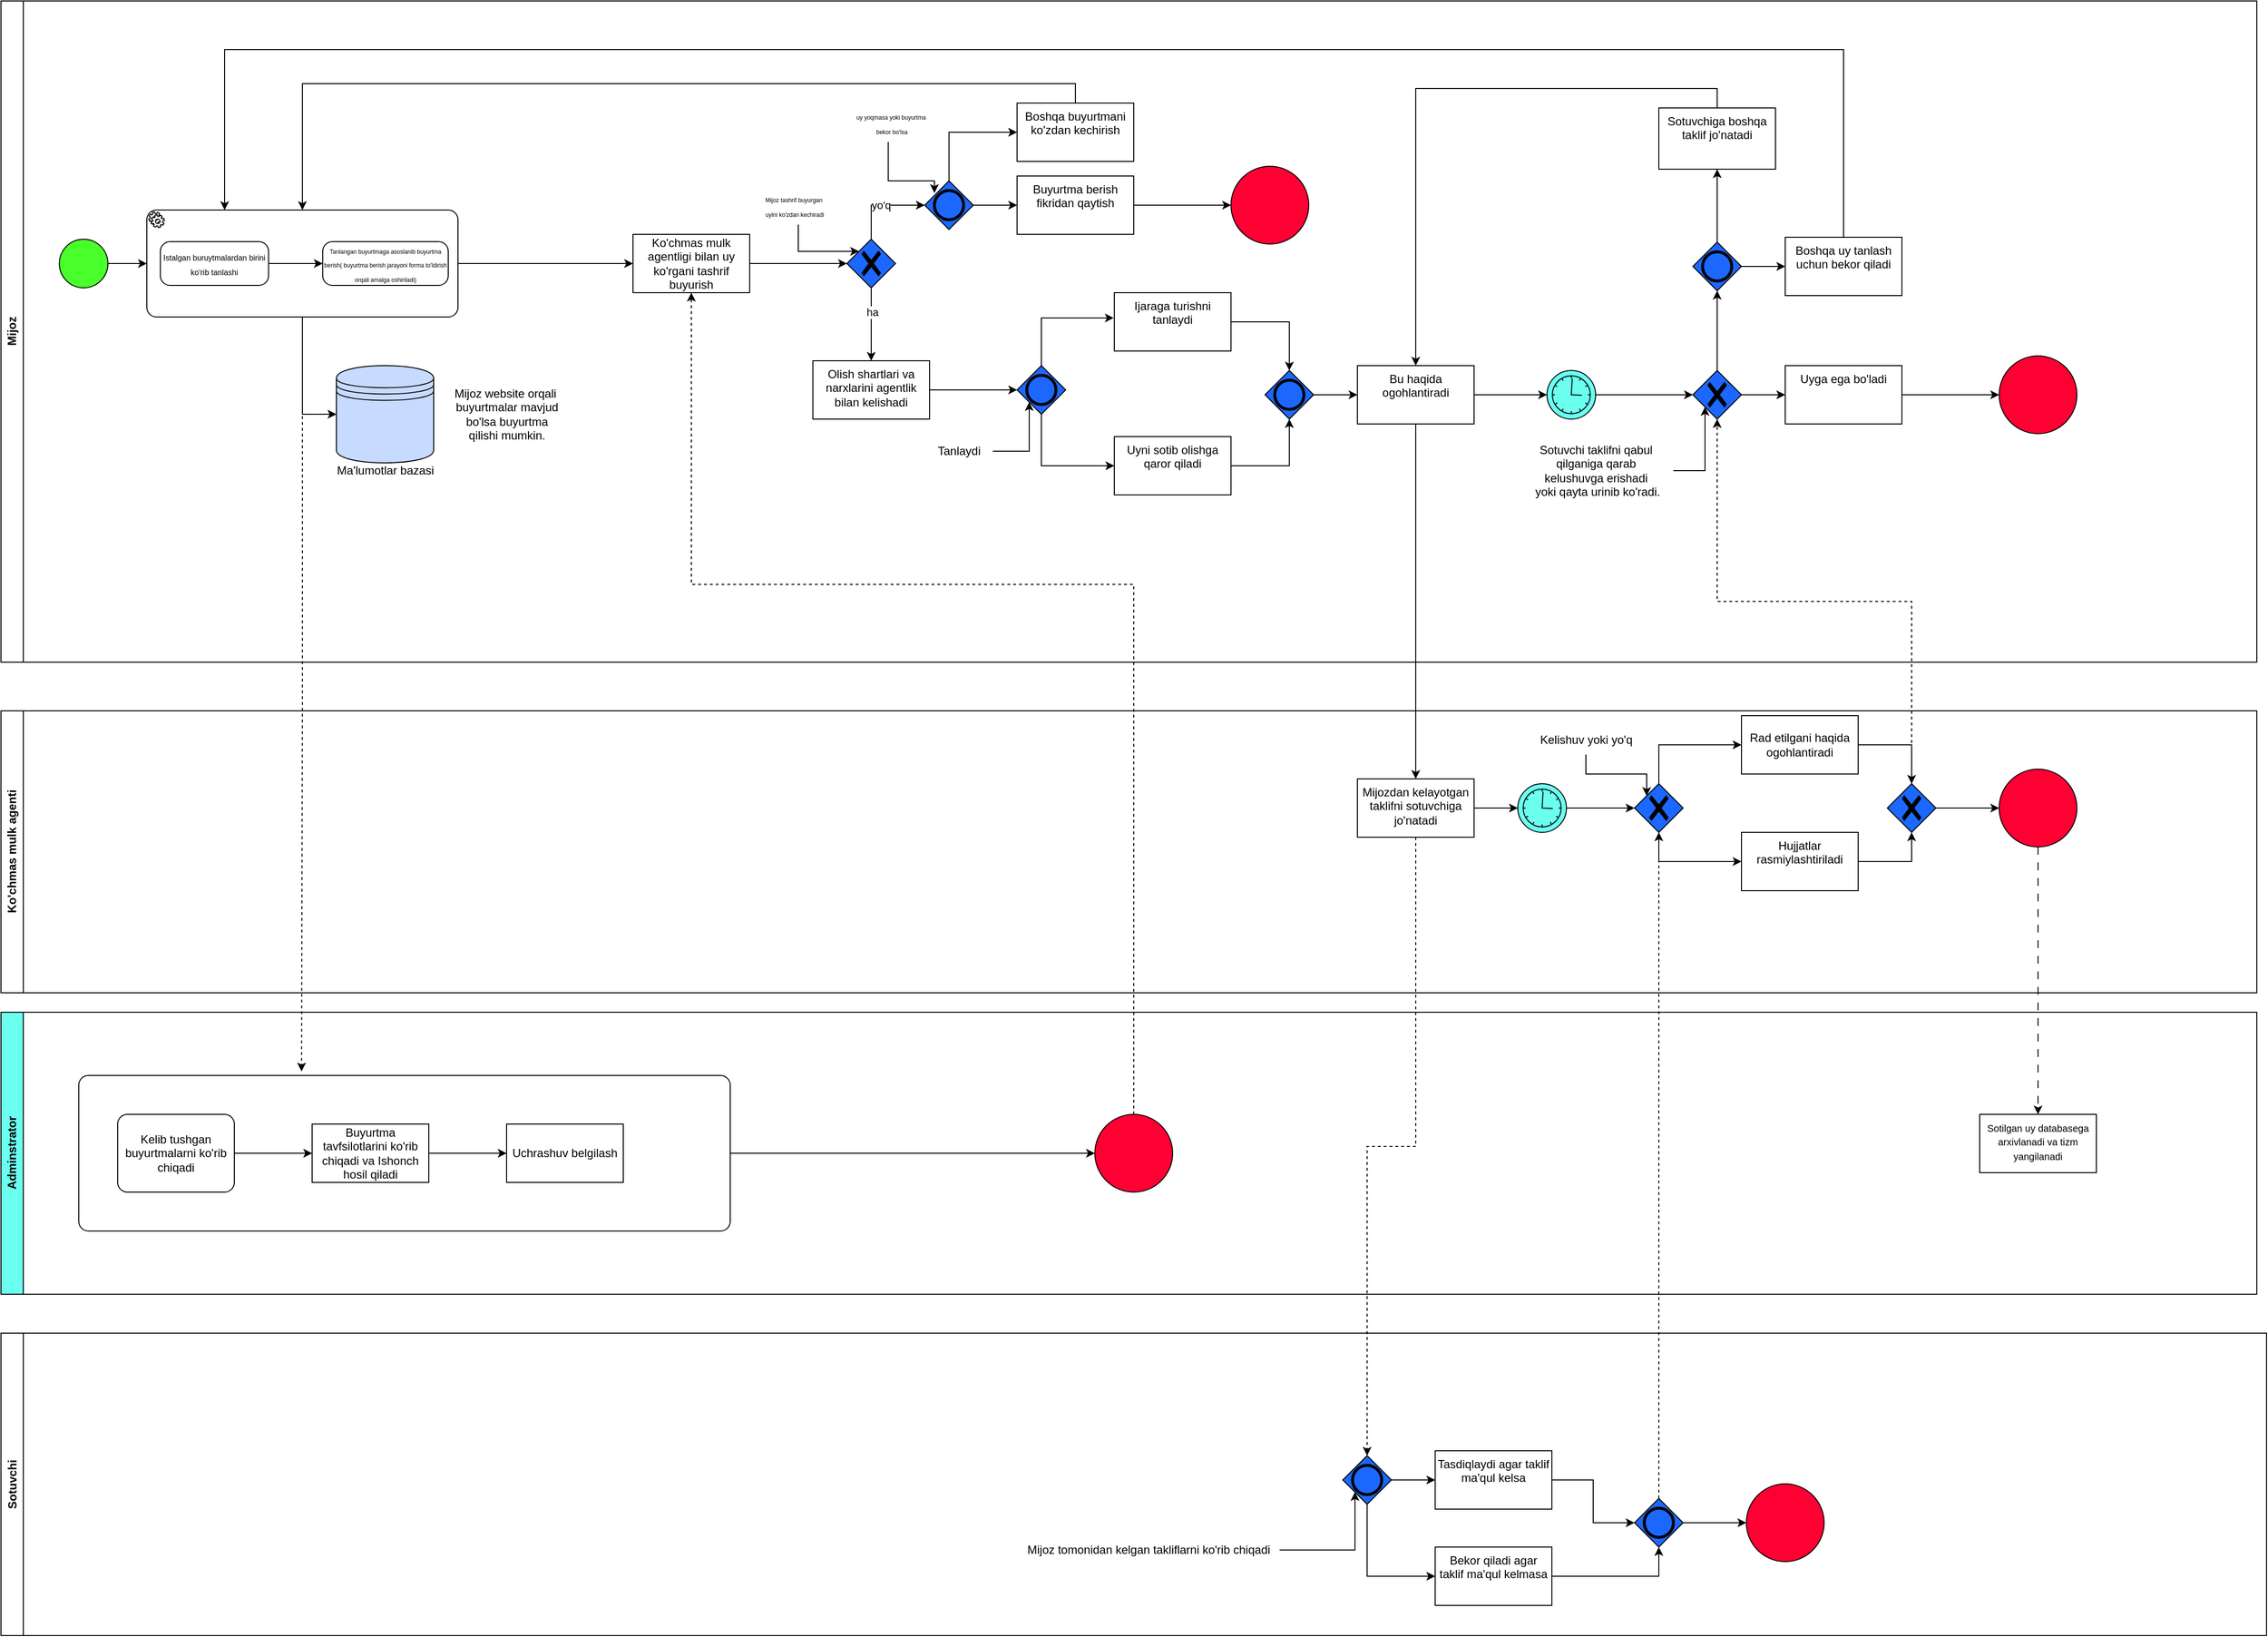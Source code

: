 <mxfile version="24.4.13" type="device">
  <diagram name="Page-1" id="PtKsn3W7OkKH__KReBWf">
    <mxGraphModel dx="3215" dy="4835" grid="1" gridSize="10" guides="1" tooltips="1" connect="1" arrows="1" fold="1" page="1" pageScale="1" pageWidth="850" pageHeight="1100" math="0" shadow="0">
      <root>
        <mxCell id="0" />
        <mxCell id="1" parent="0" />
        <mxCell id="mlXeBp1NBXv9usfLEWlM-1" value="Mijoz" style="swimlane;horizontal=0;whiteSpace=wrap;html=1;" vertex="1" parent="1">
          <mxGeometry y="-210" width="2320" height="680" as="geometry" />
        </mxCell>
        <mxCell id="mlXeBp1NBXv9usfLEWlM-9" value="" style="points=[[0.145,0.145,0],[0.5,0,0],[0.855,0.145,0],[1,0.5,0],[0.855,0.855,0],[0.5,1,0],[0.145,0.855,0],[0,0.5,0]];shape=mxgraph.bpmn.event;html=1;verticalLabelPosition=bottom;labelBackgroundColor=#ffffff;verticalAlign=top;align=center;perimeter=ellipsePerimeter;outlineConnect=0;aspect=fixed;outline=standard;symbol=general;fillColor=#48FF2B;" vertex="1" parent="mlXeBp1NBXv9usfLEWlM-1">
          <mxGeometry x="60" y="245" width="50" height="50" as="geometry" />
        </mxCell>
        <mxCell id="mlXeBp1NBXv9usfLEWlM-16" value="" style="edgeStyle=orthogonalEdgeStyle;rounded=0;orthogonalLoop=1;jettySize=auto;html=1;" edge="1" parent="mlXeBp1NBXv9usfLEWlM-1" source="mlXeBp1NBXv9usfLEWlM-8" target="mlXeBp1NBXv9usfLEWlM-15">
          <mxGeometry relative="1" as="geometry" />
        </mxCell>
        <mxCell id="mlXeBp1NBXv9usfLEWlM-75" style="edgeStyle=orthogonalEdgeStyle;rounded=0;orthogonalLoop=1;jettySize=auto;html=1;exitX=0.5;exitY=1;exitDx=0;exitDy=0;exitPerimeter=0;entryX=0;entryY=0.5;entryDx=0;entryDy=0;" edge="1" parent="mlXeBp1NBXv9usfLEWlM-1" source="mlXeBp1NBXv9usfLEWlM-8" target="mlXeBp1NBXv9usfLEWlM-74">
          <mxGeometry relative="1" as="geometry" />
        </mxCell>
        <mxCell id="mlXeBp1NBXv9usfLEWlM-8" value="" style="points=[[0.25,0,0],[0.5,0,0],[0.75,0,0],[1,0.25,0],[1,0.5,0],[1,0.75,0],[0.75,1,0],[0.5,1,0],[0.25,1,0],[0,0.75,0],[0,0.5,0],[0,0.25,0]];shape=mxgraph.bpmn.task;whiteSpace=wrap;rectStyle=rounded;size=10;html=1;container=1;expand=0;collapsible=0;taskMarker=service;" vertex="1" parent="mlXeBp1NBXv9usfLEWlM-1">
          <mxGeometry x="150" y="215" width="320" height="110" as="geometry" />
        </mxCell>
        <mxCell id="mlXeBp1NBXv9usfLEWlM-11" value="&lt;font style=&quot;font-size: 8px;&quot;&gt;Istalgan buruytmalardan birini ko&#39;rib tanlashi&lt;/font&gt;" style="points=[[0.25,0,0],[0.5,0,0],[0.75,0,0],[1,0.25,0],[1,0.5,0],[1,0.75,0],[0.75,1,0],[0.5,1,0],[0.25,1,0],[0,0.75,0],[0,0.5,0],[0,0.25,0]];shape=mxgraph.bpmn.task;whiteSpace=wrap;rectStyle=rounded;size=10;html=1;container=1;expand=0;collapsible=0;taskMarker=abstract;" vertex="1" parent="mlXeBp1NBXv9usfLEWlM-8">
          <mxGeometry x="13.913" y="32.5" width="111.304" height="45" as="geometry" />
        </mxCell>
        <mxCell id="mlXeBp1NBXv9usfLEWlM-12" value="&lt;font style=&quot;font-size: 6px;&quot;&gt;Tanlangan buyurtmaga asoslanib buyurtma berish( buyurtma berish jarayoni forma to&#39;ldirish orqali amalga oshiriladi)&lt;/font&gt;" style="points=[[0.25,0,0],[0.5,0,0],[0.75,0,0],[1,0.25,0],[1,0.5,0],[1,0.75,0],[0.75,1,0],[0.5,1,0],[0.25,1,0],[0,0.75,0],[0,0.5,0],[0,0.25,0]];shape=mxgraph.bpmn.task;whiteSpace=wrap;rectStyle=rounded;size=10;html=1;container=1;expand=0;collapsible=0;taskMarker=abstract;" vertex="1" parent="mlXeBp1NBXv9usfLEWlM-8">
          <mxGeometry x="180.87" y="32.5" width="129.13" height="45" as="geometry" />
        </mxCell>
        <mxCell id="mlXeBp1NBXv9usfLEWlM-13" style="edgeStyle=orthogonalEdgeStyle;rounded=0;orthogonalLoop=1;jettySize=auto;html=1;exitX=1;exitY=0.5;exitDx=0;exitDy=0;exitPerimeter=0;entryX=0;entryY=0.5;entryDx=0;entryDy=0;entryPerimeter=0;" edge="1" parent="mlXeBp1NBXv9usfLEWlM-8" source="mlXeBp1NBXv9usfLEWlM-11" target="mlXeBp1NBXv9usfLEWlM-12">
          <mxGeometry relative="1" as="geometry" />
        </mxCell>
        <mxCell id="mlXeBp1NBXv9usfLEWlM-10" style="edgeStyle=orthogonalEdgeStyle;rounded=0;orthogonalLoop=1;jettySize=auto;html=1;exitX=1;exitY=0.5;exitDx=0;exitDy=0;exitPerimeter=0;entryX=0;entryY=0.5;entryDx=0;entryDy=0;entryPerimeter=0;" edge="1" parent="mlXeBp1NBXv9usfLEWlM-1" source="mlXeBp1NBXv9usfLEWlM-9" target="mlXeBp1NBXv9usfLEWlM-8">
          <mxGeometry relative="1" as="geometry" />
        </mxCell>
        <mxCell id="mlXeBp1NBXv9usfLEWlM-18" value="" style="edgeStyle=orthogonalEdgeStyle;rounded=0;orthogonalLoop=1;jettySize=auto;html=1;entryX=0;entryY=0.5;entryDx=0;entryDy=0;entryPerimeter=0;" edge="1" parent="mlXeBp1NBXv9usfLEWlM-1" source="mlXeBp1NBXv9usfLEWlM-15" target="mlXeBp1NBXv9usfLEWlM-19">
          <mxGeometry relative="1" as="geometry">
            <mxPoint x="870" y="270" as="targetPoint" />
          </mxGeometry>
        </mxCell>
        <mxCell id="mlXeBp1NBXv9usfLEWlM-15" value="Ko&#39;chmas mulk agentligi bilan uy ko&#39;rgani tashrif buyurish" style="whiteSpace=wrap;html=1;" vertex="1" parent="mlXeBp1NBXv9usfLEWlM-1">
          <mxGeometry x="650" y="240" width="120" height="60" as="geometry" />
        </mxCell>
        <mxCell id="mlXeBp1NBXv9usfLEWlM-39" value="" style="edgeStyle=orthogonalEdgeStyle;rounded=0;orthogonalLoop=1;jettySize=auto;html=1;" edge="1" parent="mlXeBp1NBXv9usfLEWlM-1" source="mlXeBp1NBXv9usfLEWlM-19" target="mlXeBp1NBXv9usfLEWlM-38">
          <mxGeometry relative="1" as="geometry" />
        </mxCell>
        <mxCell id="mlXeBp1NBXv9usfLEWlM-40" value="ha" style="edgeLabel;html=1;align=center;verticalAlign=middle;resizable=0;points=[];" vertex="1" connectable="0" parent="mlXeBp1NBXv9usfLEWlM-39">
          <mxGeometry x="-0.336" y="1" relative="1" as="geometry">
            <mxPoint as="offset" />
          </mxGeometry>
        </mxCell>
        <mxCell id="mlXeBp1NBXv9usfLEWlM-19" value="" style="points=[[0.25,0.25,0],[0.5,0,0],[0.75,0.25,0],[1,0.5,0],[0.75,0.75,0],[0.5,1,0],[0.25,0.75,0],[0,0.5,0]];shape=mxgraph.bpmn.gateway2;html=1;verticalLabelPosition=bottom;labelBackgroundColor=#ffffff;verticalAlign=top;align=center;perimeter=rhombusPerimeter;outlineConnect=0;outline=none;symbol=none;gwType=exclusive;fillColor=#1C68FF;" vertex="1" parent="mlXeBp1NBXv9usfLEWlM-1">
          <mxGeometry x="870" y="245" width="50" height="50" as="geometry" />
        </mxCell>
        <mxCell id="mlXeBp1NBXv9usfLEWlM-21" style="edgeStyle=orthogonalEdgeStyle;rounded=0;orthogonalLoop=1;jettySize=auto;html=1;entryX=0.25;entryY=0.25;entryDx=0;entryDy=0;entryPerimeter=0;" edge="1" parent="mlXeBp1NBXv9usfLEWlM-1" source="mlXeBp1NBXv9usfLEWlM-20" target="mlXeBp1NBXv9usfLEWlM-19">
          <mxGeometry relative="1" as="geometry">
            <mxPoint x="890" y="250" as="targetPoint" />
            <Array as="points">
              <mxPoint x="820" y="258" />
            </Array>
          </mxGeometry>
        </mxCell>
        <mxCell id="mlXeBp1NBXv9usfLEWlM-20" value="&lt;font style=&quot;font-size: 6px;&quot;&gt;Mijoz tashrif buyurgan&lt;/font&gt;&lt;div&gt;&lt;font style=&quot;font-size: 6px;&quot;&gt;&amp;nbsp;uyini ko&#39;zdan kechiradi&lt;/font&gt;&lt;/div&gt;" style="text;html=1;align=center;verticalAlign=middle;resizable=0;points=[];autosize=1;strokeColor=none;fillColor=none;" vertex="1" parent="mlXeBp1NBXv9usfLEWlM-1">
          <mxGeometry x="770" y="190" width="90" height="40" as="geometry" />
        </mxCell>
        <mxCell id="mlXeBp1NBXv9usfLEWlM-31" value="" style="edgeStyle=orthogonalEdgeStyle;rounded=0;orthogonalLoop=1;jettySize=auto;html=1;" edge="1" parent="mlXeBp1NBXv9usfLEWlM-1" source="mlXeBp1NBXv9usfLEWlM-23" target="mlXeBp1NBXv9usfLEWlM-30">
          <mxGeometry relative="1" as="geometry" />
        </mxCell>
        <mxCell id="mlXeBp1NBXv9usfLEWlM-34" value="" style="edgeStyle=orthogonalEdgeStyle;rounded=0;orthogonalLoop=1;jettySize=auto;html=1;entryX=0;entryY=0.5;entryDx=0;entryDy=0;" edge="1" parent="mlXeBp1NBXv9usfLEWlM-1" source="mlXeBp1NBXv9usfLEWlM-23" target="mlXeBp1NBXv9usfLEWlM-36">
          <mxGeometry relative="1" as="geometry">
            <mxPoint x="1010" y="125" as="targetPoint" />
            <Array as="points">
              <mxPoint x="975" y="135" />
            </Array>
          </mxGeometry>
        </mxCell>
        <mxCell id="mlXeBp1NBXv9usfLEWlM-23" value="" style="points=[[0.25,0.25,0],[0.5,0,0],[0.75,0.25,0],[1,0.5,0],[0.75,0.75,0],[0.5,1,0],[0.25,0.75,0],[0,0.5,0]];shape=mxgraph.bpmn.gateway2;html=1;verticalLabelPosition=bottom;labelBackgroundColor=#ffffff;verticalAlign=top;align=center;perimeter=rhombusPerimeter;outlineConnect=0;outline=end;symbol=general;fillColor=#1C68FF;" vertex="1" parent="mlXeBp1NBXv9usfLEWlM-1">
          <mxGeometry x="950" y="185" width="50" height="50" as="geometry" />
        </mxCell>
        <mxCell id="mlXeBp1NBXv9usfLEWlM-24" value="yo&#39;q" style="edgeStyle=orthogonalEdgeStyle;rounded=0;orthogonalLoop=1;jettySize=auto;html=1;exitX=0.5;exitY=0;exitDx=0;exitDy=0;exitPerimeter=0;entryX=0;entryY=0.5;entryDx=0;entryDy=0;entryPerimeter=0;" edge="1" parent="mlXeBp1NBXv9usfLEWlM-1" source="mlXeBp1NBXv9usfLEWlM-19" target="mlXeBp1NBXv9usfLEWlM-23">
          <mxGeometry relative="1" as="geometry" />
        </mxCell>
        <mxCell id="mlXeBp1NBXv9usfLEWlM-25" value="&lt;font style=&quot;font-size: 6px;&quot;&gt;uy yoqmasa yoki buyurtma&lt;/font&gt;&lt;div&gt;&lt;font style=&quot;font-size: 6px;&quot;&gt;&amp;nbsp;bekor bo&#39;lsa&lt;/font&gt;&lt;/div&gt;" style="text;html=1;align=center;verticalAlign=middle;resizable=0;points=[];autosize=1;strokeColor=none;fillColor=none;" vertex="1" parent="mlXeBp1NBXv9usfLEWlM-1">
          <mxGeometry x="870" y="105" width="90" height="40" as="geometry" />
        </mxCell>
        <mxCell id="mlXeBp1NBXv9usfLEWlM-26" style="edgeStyle=orthogonalEdgeStyle;rounded=0;orthogonalLoop=1;jettySize=auto;html=1;entryX=0.25;entryY=0.25;entryDx=0;entryDy=0;entryPerimeter=0;" edge="1" parent="mlXeBp1NBXv9usfLEWlM-1">
          <mxGeometry relative="1" as="geometry">
            <mxPoint x="912.48" y="145" as="sourcePoint" />
            <mxPoint x="959.98" y="197.5" as="targetPoint" />
            <Array as="points">
              <mxPoint x="913" y="185" />
              <mxPoint x="960" y="185" />
            </Array>
          </mxGeometry>
        </mxCell>
        <mxCell id="mlXeBp1NBXv9usfLEWlM-33" value="" style="edgeStyle=orthogonalEdgeStyle;rounded=0;orthogonalLoop=1;jettySize=auto;html=1;entryX=0;entryY=0.5;entryDx=0;entryDy=0;" edge="1" parent="mlXeBp1NBXv9usfLEWlM-1" source="mlXeBp1NBXv9usfLEWlM-30" target="mlXeBp1NBXv9usfLEWlM-32">
          <mxGeometry relative="1" as="geometry">
            <mxPoint x="1265" y="210" as="targetPoint" />
          </mxGeometry>
        </mxCell>
        <mxCell id="mlXeBp1NBXv9usfLEWlM-30" value="Buyurtma berish fikridan qaytish" style="whiteSpace=wrap;html=1;verticalAlign=top;labelBackgroundColor=#ffffff;" vertex="1" parent="mlXeBp1NBXv9usfLEWlM-1">
          <mxGeometry x="1045" y="180" width="120" height="60" as="geometry" />
        </mxCell>
        <mxCell id="mlXeBp1NBXv9usfLEWlM-32" value="" style="ellipse;whiteSpace=wrap;html=1;verticalAlign=top;labelBackgroundColor=#ffffff;fillColor=#FF0033;" vertex="1" parent="mlXeBp1NBXv9usfLEWlM-1">
          <mxGeometry x="1265" y="170" width="80" height="80" as="geometry" />
        </mxCell>
        <mxCell id="mlXeBp1NBXv9usfLEWlM-36" value="Boshqa buyurtmani ko&#39;zdan kechirish" style="whiteSpace=wrap;html=1;verticalAlign=top;labelBackgroundColor=#ffffff;" vertex="1" parent="mlXeBp1NBXv9usfLEWlM-1">
          <mxGeometry x="1045" y="105" width="120" height="60" as="geometry" />
        </mxCell>
        <mxCell id="mlXeBp1NBXv9usfLEWlM-37" style="edgeStyle=orthogonalEdgeStyle;rounded=0;orthogonalLoop=1;jettySize=auto;html=1;exitX=0.5;exitY=0;exitDx=0;exitDy=0;entryX=0.5;entryY=0;entryDx=0;entryDy=0;entryPerimeter=0;" edge="1" parent="mlXeBp1NBXv9usfLEWlM-1" source="mlXeBp1NBXv9usfLEWlM-36" target="mlXeBp1NBXv9usfLEWlM-8">
          <mxGeometry relative="1" as="geometry" />
        </mxCell>
        <mxCell id="mlXeBp1NBXv9usfLEWlM-42" style="edgeStyle=orthogonalEdgeStyle;rounded=0;orthogonalLoop=1;jettySize=auto;html=1;exitX=1;exitY=0.5;exitDx=0;exitDy=0;" edge="1" parent="mlXeBp1NBXv9usfLEWlM-1" source="mlXeBp1NBXv9usfLEWlM-38" target="mlXeBp1NBXv9usfLEWlM-41">
          <mxGeometry relative="1" as="geometry" />
        </mxCell>
        <mxCell id="mlXeBp1NBXv9usfLEWlM-38" value="Olish shartlari va narxlarini agentlik bilan kelishadi" style="whiteSpace=wrap;html=1;verticalAlign=top;labelBackgroundColor=#ffffff;" vertex="1" parent="mlXeBp1NBXv9usfLEWlM-1">
          <mxGeometry x="835" y="370" width="120" height="60" as="geometry" />
        </mxCell>
        <mxCell id="mlXeBp1NBXv9usfLEWlM-46" value="" style="edgeStyle=orthogonalEdgeStyle;rounded=0;orthogonalLoop=1;jettySize=auto;html=1;entryX=-0.005;entryY=0.433;entryDx=0;entryDy=0;entryPerimeter=0;" edge="1" parent="mlXeBp1NBXv9usfLEWlM-1" source="mlXeBp1NBXv9usfLEWlM-41" target="mlXeBp1NBXv9usfLEWlM-45">
          <mxGeometry relative="1" as="geometry">
            <Array as="points">
              <mxPoint x="1070" y="326" />
            </Array>
          </mxGeometry>
        </mxCell>
        <mxCell id="mlXeBp1NBXv9usfLEWlM-48" value="" style="edgeStyle=orthogonalEdgeStyle;rounded=0;orthogonalLoop=1;jettySize=auto;html=1;entryX=0;entryY=0.5;entryDx=0;entryDy=0;" edge="1" parent="mlXeBp1NBXv9usfLEWlM-1" source="mlXeBp1NBXv9usfLEWlM-41" target="mlXeBp1NBXv9usfLEWlM-47">
          <mxGeometry relative="1" as="geometry">
            <Array as="points">
              <mxPoint x="1070" y="478" />
            </Array>
          </mxGeometry>
        </mxCell>
        <mxCell id="mlXeBp1NBXv9usfLEWlM-41" value="" style="points=[[0.25,0.25,0],[0.5,0,0],[0.75,0.25,0],[1,0.5,0],[0.75,0.75,0],[0.5,1,0],[0.25,0.75,0],[0,0.5,0]];shape=mxgraph.bpmn.gateway2;html=1;verticalLabelPosition=bottom;labelBackgroundColor=#ffffff;verticalAlign=top;align=center;perimeter=rhombusPerimeter;outlineConnect=0;outline=end;symbol=general;fillColor=#1C68FF;" vertex="1" parent="mlXeBp1NBXv9usfLEWlM-1">
          <mxGeometry x="1045" y="375" width="50" height="50" as="geometry" />
        </mxCell>
        <mxCell id="mlXeBp1NBXv9usfLEWlM-43" value="Tanlaydi" style="text;html=1;align=center;verticalAlign=middle;resizable=0;points=[];autosize=1;strokeColor=none;fillColor=none;" vertex="1" parent="mlXeBp1NBXv9usfLEWlM-1">
          <mxGeometry x="950" y="448" width="70" height="30" as="geometry" />
        </mxCell>
        <mxCell id="mlXeBp1NBXv9usfLEWlM-44" style="edgeStyle=orthogonalEdgeStyle;rounded=0;orthogonalLoop=1;jettySize=auto;html=1;entryX=0.25;entryY=0.75;entryDx=0;entryDy=0;entryPerimeter=0;" edge="1" parent="mlXeBp1NBXv9usfLEWlM-1" source="mlXeBp1NBXv9usfLEWlM-43" target="mlXeBp1NBXv9usfLEWlM-41">
          <mxGeometry relative="1" as="geometry" />
        </mxCell>
        <mxCell id="mlXeBp1NBXv9usfLEWlM-51" style="edgeStyle=orthogonalEdgeStyle;rounded=0;orthogonalLoop=1;jettySize=auto;html=1;exitX=1;exitY=0.5;exitDx=0;exitDy=0;" edge="1" parent="mlXeBp1NBXv9usfLEWlM-1" source="mlXeBp1NBXv9usfLEWlM-45" target="mlXeBp1NBXv9usfLEWlM-50">
          <mxGeometry relative="1" as="geometry" />
        </mxCell>
        <mxCell id="mlXeBp1NBXv9usfLEWlM-45" value="Ijaraga turishni tanlaydi" style="whiteSpace=wrap;html=1;verticalAlign=top;labelBackgroundColor=#ffffff;" vertex="1" parent="mlXeBp1NBXv9usfLEWlM-1">
          <mxGeometry x="1145" y="300" width="120" height="60" as="geometry" />
        </mxCell>
        <mxCell id="mlXeBp1NBXv9usfLEWlM-52" style="edgeStyle=orthogonalEdgeStyle;rounded=0;orthogonalLoop=1;jettySize=auto;html=1;exitX=1;exitY=0.5;exitDx=0;exitDy=0;" edge="1" parent="mlXeBp1NBXv9usfLEWlM-1" source="mlXeBp1NBXv9usfLEWlM-47" target="mlXeBp1NBXv9usfLEWlM-50">
          <mxGeometry relative="1" as="geometry" />
        </mxCell>
        <mxCell id="mlXeBp1NBXv9usfLEWlM-47" value="Uyni sotib olishga qaror qiladi" style="whiteSpace=wrap;html=1;verticalAlign=top;labelBackgroundColor=#ffffff;" vertex="1" parent="mlXeBp1NBXv9usfLEWlM-1">
          <mxGeometry x="1145" y="448" width="120" height="60" as="geometry" />
        </mxCell>
        <mxCell id="mlXeBp1NBXv9usfLEWlM-50" value="" style="points=[[0.25,0.25,0],[0.5,0,0],[0.75,0.25,0],[1,0.5,0],[0.75,0.75,0],[0.5,1,0],[0.25,0.75,0],[0,0.5,0]];shape=mxgraph.bpmn.gateway2;html=1;verticalLabelPosition=bottom;labelBackgroundColor=#ffffff;verticalAlign=top;align=center;perimeter=rhombusPerimeter;outlineConnect=0;outline=end;symbol=general;fillColor=#1C68FF;" vertex="1" parent="mlXeBp1NBXv9usfLEWlM-1">
          <mxGeometry x="1300" y="380" width="50" height="50" as="geometry" />
        </mxCell>
        <mxCell id="mlXeBp1NBXv9usfLEWlM-55" value="" style="points=[[0.145,0.145,0],[0.5,0,0],[0.855,0.145,0],[1,0.5,0],[0.855,0.855,0],[0.5,1,0],[0.145,0.855,0],[0,0.5,0]];shape=mxgraph.bpmn.event;html=1;verticalLabelPosition=bottom;labelBackgroundColor=#ffffff;verticalAlign=top;align=center;perimeter=ellipsePerimeter;outlineConnect=0;aspect=fixed;outline=standard;symbol=timer;fillColor=#6BFFF0;" vertex="1" parent="mlXeBp1NBXv9usfLEWlM-1">
          <mxGeometry x="1590" y="380" width="50" height="50" as="geometry" />
        </mxCell>
        <mxCell id="mlXeBp1NBXv9usfLEWlM-62" value="" style="edgeStyle=orthogonalEdgeStyle;rounded=0;orthogonalLoop=1;jettySize=auto;html=1;" edge="1" parent="mlXeBp1NBXv9usfLEWlM-1" source="mlXeBp1NBXv9usfLEWlM-57" target="mlXeBp1NBXv9usfLEWlM-61">
          <mxGeometry relative="1" as="geometry" />
        </mxCell>
        <mxCell id="mlXeBp1NBXv9usfLEWlM-57" value="" style="points=[[0.25,0.25,0],[0.5,0,0],[0.75,0.25,0],[1,0.5,0],[0.75,0.75,0],[0.5,1,0],[0.25,0.75,0],[0,0.5,0]];shape=mxgraph.bpmn.gateway2;html=1;verticalLabelPosition=bottom;labelBackgroundColor=#ffffff;verticalAlign=top;align=center;perimeter=rhombusPerimeter;outlineConnect=0;outline=none;symbol=none;gwType=exclusive;fillColor=#1C68FF;" vertex="1" parent="mlXeBp1NBXv9usfLEWlM-1">
          <mxGeometry x="1740" y="380" width="50" height="50" as="geometry" />
        </mxCell>
        <mxCell id="mlXeBp1NBXv9usfLEWlM-58" style="edgeStyle=orthogonalEdgeStyle;rounded=0;orthogonalLoop=1;jettySize=auto;html=1;exitX=1;exitY=0.5;exitDx=0;exitDy=0;exitPerimeter=0;entryX=0;entryY=0.5;entryDx=0;entryDy=0;entryPerimeter=0;" edge="1" parent="mlXeBp1NBXv9usfLEWlM-1" source="mlXeBp1NBXv9usfLEWlM-55" target="mlXeBp1NBXv9usfLEWlM-57">
          <mxGeometry relative="1" as="geometry" />
        </mxCell>
        <mxCell id="mlXeBp1NBXv9usfLEWlM-59" value="Sotuvchi taklifni qabul&lt;div&gt;&amp;nbsp;qilganiga qarab&amp;nbsp;&lt;/div&gt;&lt;div&gt;kelushuvga erishadi&lt;/div&gt;&lt;div&gt;&amp;nbsp;yoki qayta urinib ko&#39;radi.&lt;/div&gt;" style="text;html=1;align=center;verticalAlign=middle;resizable=0;points=[];autosize=1;strokeColor=none;fillColor=none;" vertex="1" parent="mlXeBp1NBXv9usfLEWlM-1">
          <mxGeometry x="1560" y="448" width="160" height="70" as="geometry" />
        </mxCell>
        <mxCell id="mlXeBp1NBXv9usfLEWlM-60" style="edgeStyle=orthogonalEdgeStyle;rounded=0;orthogonalLoop=1;jettySize=auto;html=1;entryX=0.25;entryY=0.75;entryDx=0;entryDy=0;entryPerimeter=0;" edge="1" parent="mlXeBp1NBXv9usfLEWlM-1" source="mlXeBp1NBXv9usfLEWlM-59" target="mlXeBp1NBXv9usfLEWlM-57">
          <mxGeometry relative="1" as="geometry" />
        </mxCell>
        <mxCell id="mlXeBp1NBXv9usfLEWlM-64" value="" style="edgeStyle=orthogonalEdgeStyle;rounded=0;orthogonalLoop=1;jettySize=auto;html=1;" edge="1" parent="mlXeBp1NBXv9usfLEWlM-1" source="mlXeBp1NBXv9usfLEWlM-61" target="mlXeBp1NBXv9usfLEWlM-63">
          <mxGeometry relative="1" as="geometry" />
        </mxCell>
        <mxCell id="mlXeBp1NBXv9usfLEWlM-61" value="Uyga ega bo&#39;ladi" style="whiteSpace=wrap;html=1;verticalAlign=top;labelBackgroundColor=#ffffff;" vertex="1" parent="mlXeBp1NBXv9usfLEWlM-1">
          <mxGeometry x="1835" y="375" width="120" height="60" as="geometry" />
        </mxCell>
        <mxCell id="mlXeBp1NBXv9usfLEWlM-63" value="" style="ellipse;whiteSpace=wrap;html=1;verticalAlign=top;labelBackgroundColor=#ffffff;fillColor=#FF0033;" vertex="1" parent="mlXeBp1NBXv9usfLEWlM-1">
          <mxGeometry x="2055" y="365" width="80" height="80" as="geometry" />
        </mxCell>
        <mxCell id="mlXeBp1NBXv9usfLEWlM-68" value="" style="edgeStyle=orthogonalEdgeStyle;rounded=0;orthogonalLoop=1;jettySize=auto;html=1;" edge="1" parent="mlXeBp1NBXv9usfLEWlM-1" source="mlXeBp1NBXv9usfLEWlM-65" target="mlXeBp1NBXv9usfLEWlM-67">
          <mxGeometry relative="1" as="geometry" />
        </mxCell>
        <mxCell id="mlXeBp1NBXv9usfLEWlM-70" value="" style="edgeStyle=orthogonalEdgeStyle;rounded=0;orthogonalLoop=1;jettySize=auto;html=1;" edge="1" parent="mlXeBp1NBXv9usfLEWlM-1" source="mlXeBp1NBXv9usfLEWlM-65" target="mlXeBp1NBXv9usfLEWlM-69">
          <mxGeometry relative="1" as="geometry" />
        </mxCell>
        <mxCell id="mlXeBp1NBXv9usfLEWlM-65" value="" style="points=[[0.25,0.25,0],[0.5,0,0],[0.75,0.25,0],[1,0.5,0],[0.75,0.75,0],[0.5,1,0],[0.25,0.75,0],[0,0.5,0]];shape=mxgraph.bpmn.gateway2;html=1;verticalLabelPosition=bottom;labelBackgroundColor=#ffffff;verticalAlign=top;align=center;perimeter=rhombusPerimeter;outlineConnect=0;outline=end;symbol=general;fillColor=#1C68FF;" vertex="1" parent="mlXeBp1NBXv9usfLEWlM-1">
          <mxGeometry x="1740" y="248" width="50" height="50" as="geometry" />
        </mxCell>
        <mxCell id="mlXeBp1NBXv9usfLEWlM-66" style="edgeStyle=orthogonalEdgeStyle;rounded=0;orthogonalLoop=1;jettySize=auto;html=1;exitX=0.5;exitY=0;exitDx=0;exitDy=0;exitPerimeter=0;entryX=0.5;entryY=1;entryDx=0;entryDy=0;entryPerimeter=0;" edge="1" parent="mlXeBp1NBXv9usfLEWlM-1" source="mlXeBp1NBXv9usfLEWlM-57" target="mlXeBp1NBXv9usfLEWlM-65">
          <mxGeometry relative="1" as="geometry" />
        </mxCell>
        <mxCell id="mlXeBp1NBXv9usfLEWlM-73" style="edgeStyle=orthogonalEdgeStyle;rounded=0;orthogonalLoop=1;jettySize=auto;html=1;exitX=0.5;exitY=0;exitDx=0;exitDy=0;entryX=0.25;entryY=0;entryDx=0;entryDy=0;entryPerimeter=0;" edge="1" parent="mlXeBp1NBXv9usfLEWlM-1" source="mlXeBp1NBXv9usfLEWlM-67" target="mlXeBp1NBXv9usfLEWlM-8">
          <mxGeometry relative="1" as="geometry">
            <mxPoint x="244" y="-150" as="targetPoint" />
            <Array as="points">
              <mxPoint x="1895" y="50" />
              <mxPoint x="230" y="50" />
            </Array>
          </mxGeometry>
        </mxCell>
        <mxCell id="mlXeBp1NBXv9usfLEWlM-67" value="Boshqa uy tanlash uchun bekor qiladi" style="whiteSpace=wrap;html=1;verticalAlign=top;labelBackgroundColor=#ffffff;" vertex="1" parent="mlXeBp1NBXv9usfLEWlM-1">
          <mxGeometry x="1835" y="243" width="120" height="60" as="geometry" />
        </mxCell>
        <mxCell id="mlXeBp1NBXv9usfLEWlM-69" value="Sotuvchiga boshqa taklif jo&#39;natadi" style="whiteSpace=wrap;html=1;verticalAlign=top;labelBackgroundColor=#ffffff;" vertex="1" parent="mlXeBp1NBXv9usfLEWlM-1">
          <mxGeometry x="1705" y="110" width="120" height="63" as="geometry" />
        </mxCell>
        <mxCell id="mlXeBp1NBXv9usfLEWlM-74" value="" style="shape=datastore;html=1;labelPosition=center;verticalLabelPosition=bottom;align=center;verticalAlign=top;fillColor=#C7DAFF;" vertex="1" parent="mlXeBp1NBXv9usfLEWlM-1">
          <mxGeometry x="345" y="375" width="100" height="100" as="geometry" />
        </mxCell>
        <mxCell id="mlXeBp1NBXv9usfLEWlM-76" value="Ma&#39;lumotlar bazasi" style="text;html=1;align=center;verticalAlign=middle;resizable=0;points=[];autosize=1;strokeColor=none;fillColor=none;" vertex="1" parent="mlXeBp1NBXv9usfLEWlM-1">
          <mxGeometry x="335" y="468" width="120" height="30" as="geometry" />
        </mxCell>
        <mxCell id="mlXeBp1NBXv9usfLEWlM-77" value="Mijoz website orqali&amp;nbsp;&lt;div&gt;buyurtmalar mavjud&lt;/div&gt;&lt;div&gt;bo&#39;lsa buyurtma&lt;/div&gt;&lt;div&gt;qilishi mumkin.&lt;/div&gt;" style="text;html=1;align=center;verticalAlign=middle;resizable=0;points=[];autosize=1;strokeColor=none;fillColor=none;" vertex="1" parent="mlXeBp1NBXv9usfLEWlM-1">
          <mxGeometry x="455" y="390" width="130" height="70" as="geometry" />
        </mxCell>
        <mxCell id="mlXeBp1NBXv9usfLEWlM-2" value="Ko&#39;chmas mulk agenti" style="swimlane;horizontal=0;whiteSpace=wrap;html=1;" vertex="1" parent="1">
          <mxGeometry y="520" width="2320" height="290" as="geometry" />
        </mxCell>
        <mxCell id="mlXeBp1NBXv9usfLEWlM-78" value="Mijozdan kelayotgan taklifni sotuvchiga jo&#39;natadi" style="whiteSpace=wrap;html=1;verticalAlign=top;labelBackgroundColor=#ffffff;" vertex="1" parent="mlXeBp1NBXv9usfLEWlM-2">
          <mxGeometry x="1395" y="70" width="120" height="60" as="geometry" />
        </mxCell>
        <mxCell id="mlXeBp1NBXv9usfLEWlM-80" value="" style="points=[[0.145,0.145,0],[0.5,0,0],[0.855,0.145,0],[1,0.5,0],[0.855,0.855,0],[0.5,1,0],[0.145,0.855,0],[0,0.5,0]];shape=mxgraph.bpmn.event;html=1;verticalLabelPosition=bottom;labelBackgroundColor=#ffffff;verticalAlign=top;align=center;perimeter=ellipsePerimeter;outlineConnect=0;aspect=fixed;outline=standard;symbol=timer;fillColor=#6BFFF0;" vertex="1" parent="mlXeBp1NBXv9usfLEWlM-2">
          <mxGeometry x="1560" y="75" width="50" height="50" as="geometry" />
        </mxCell>
        <mxCell id="mlXeBp1NBXv9usfLEWlM-81" style="edgeStyle=orthogonalEdgeStyle;rounded=0;orthogonalLoop=1;jettySize=auto;html=1;exitX=1;exitY=0.5;exitDx=0;exitDy=0;entryX=0;entryY=0.5;entryDx=0;entryDy=0;entryPerimeter=0;" edge="1" parent="mlXeBp1NBXv9usfLEWlM-2" source="mlXeBp1NBXv9usfLEWlM-78" target="mlXeBp1NBXv9usfLEWlM-80">
          <mxGeometry relative="1" as="geometry" />
        </mxCell>
        <mxCell id="mlXeBp1NBXv9usfLEWlM-89" style="edgeStyle=orthogonalEdgeStyle;rounded=0;orthogonalLoop=1;jettySize=auto;html=1;exitX=0.5;exitY=0;exitDx=0;exitDy=0;exitPerimeter=0;entryX=0;entryY=0.5;entryDx=0;entryDy=0;" edge="1" parent="mlXeBp1NBXv9usfLEWlM-2" source="mlXeBp1NBXv9usfLEWlM-83" target="mlXeBp1NBXv9usfLEWlM-88">
          <mxGeometry relative="1" as="geometry" />
        </mxCell>
        <mxCell id="mlXeBp1NBXv9usfLEWlM-97" style="edgeStyle=orthogonalEdgeStyle;rounded=0;orthogonalLoop=1;jettySize=auto;html=1;exitX=0.5;exitY=1;exitDx=0;exitDy=0;exitPerimeter=0;entryX=0;entryY=0.5;entryDx=0;entryDy=0;" edge="1" parent="mlXeBp1NBXv9usfLEWlM-2" source="mlXeBp1NBXv9usfLEWlM-83" target="mlXeBp1NBXv9usfLEWlM-95">
          <mxGeometry relative="1" as="geometry" />
        </mxCell>
        <mxCell id="mlXeBp1NBXv9usfLEWlM-83" value="" style="points=[[0.25,0.25,0],[0.5,0,0],[0.75,0.25,0],[1,0.5,0],[0.75,0.75,0],[0.5,1,0],[0.25,0.75,0],[0,0.5,0]];shape=mxgraph.bpmn.gateway2;html=1;verticalLabelPosition=bottom;labelBackgroundColor=#ffffff;verticalAlign=top;align=center;perimeter=rhombusPerimeter;outlineConnect=0;outline=none;symbol=none;gwType=exclusive;fillColor=#1C68FF;" vertex="1" parent="mlXeBp1NBXv9usfLEWlM-2">
          <mxGeometry x="1680" y="75" width="50" height="50" as="geometry" />
        </mxCell>
        <mxCell id="mlXeBp1NBXv9usfLEWlM-84" style="edgeStyle=orthogonalEdgeStyle;rounded=0;orthogonalLoop=1;jettySize=auto;html=1;exitX=1;exitY=0.5;exitDx=0;exitDy=0;exitPerimeter=0;entryX=0;entryY=0.5;entryDx=0;entryDy=0;entryPerimeter=0;" edge="1" parent="mlXeBp1NBXv9usfLEWlM-2" source="mlXeBp1NBXv9usfLEWlM-80" target="mlXeBp1NBXv9usfLEWlM-83">
          <mxGeometry relative="1" as="geometry" />
        </mxCell>
        <mxCell id="mlXeBp1NBXv9usfLEWlM-85" value="Kelishuv yoki yo&#39;q" style="text;html=1;align=center;verticalAlign=middle;resizable=0;points=[];autosize=1;strokeColor=none;fillColor=none;" vertex="1" parent="mlXeBp1NBXv9usfLEWlM-2">
          <mxGeometry x="1570" y="15" width="120" height="30" as="geometry" />
        </mxCell>
        <mxCell id="mlXeBp1NBXv9usfLEWlM-86" style="edgeStyle=orthogonalEdgeStyle;rounded=0;orthogonalLoop=1;jettySize=auto;html=1;entryX=0.25;entryY=0.25;entryDx=0;entryDy=0;entryPerimeter=0;" edge="1" parent="mlXeBp1NBXv9usfLEWlM-2" source="mlXeBp1NBXv9usfLEWlM-85" target="mlXeBp1NBXv9usfLEWlM-83">
          <mxGeometry relative="1" as="geometry" />
        </mxCell>
        <mxCell id="mlXeBp1NBXv9usfLEWlM-88" value="Rad etilgani haqida ogohlantiradi" style="whiteSpace=wrap;html=1;" vertex="1" parent="mlXeBp1NBXv9usfLEWlM-2">
          <mxGeometry x="1790" y="5" width="120" height="60" as="geometry" />
        </mxCell>
        <mxCell id="mlXeBp1NBXv9usfLEWlM-94" value="" style="edgeStyle=orthogonalEdgeStyle;rounded=0;orthogonalLoop=1;jettySize=auto;html=1;" edge="1" parent="mlXeBp1NBXv9usfLEWlM-2" source="mlXeBp1NBXv9usfLEWlM-90" target="mlXeBp1NBXv9usfLEWlM-93">
          <mxGeometry relative="1" as="geometry" />
        </mxCell>
        <mxCell id="mlXeBp1NBXv9usfLEWlM-90" value="" style="points=[[0.25,0.25,0],[0.5,0,0],[0.75,0.25,0],[1,0.5,0],[0.75,0.75,0],[0.5,1,0],[0.25,0.75,0],[0,0.5,0]];shape=mxgraph.bpmn.gateway2;html=1;verticalLabelPosition=bottom;labelBackgroundColor=#ffffff;verticalAlign=top;align=center;perimeter=rhombusPerimeter;outlineConnect=0;outline=none;symbol=none;gwType=exclusive;fillColor=#1C68FF;" vertex="1" parent="mlXeBp1NBXv9usfLEWlM-2">
          <mxGeometry x="1940" y="75" width="50" height="50" as="geometry" />
        </mxCell>
        <mxCell id="mlXeBp1NBXv9usfLEWlM-91" style="edgeStyle=orthogonalEdgeStyle;rounded=0;orthogonalLoop=1;jettySize=auto;html=1;exitX=1;exitY=0.5;exitDx=0;exitDy=0;entryX=0.5;entryY=0;entryDx=0;entryDy=0;entryPerimeter=0;" edge="1" parent="mlXeBp1NBXv9usfLEWlM-2" source="mlXeBp1NBXv9usfLEWlM-88" target="mlXeBp1NBXv9usfLEWlM-90">
          <mxGeometry relative="1" as="geometry" />
        </mxCell>
        <mxCell id="mlXeBp1NBXv9usfLEWlM-93" value="" style="ellipse;whiteSpace=wrap;html=1;verticalAlign=top;labelBackgroundColor=#ffffff;fillColor=#FF0033;" vertex="1" parent="mlXeBp1NBXv9usfLEWlM-2">
          <mxGeometry x="2055" y="60" width="80" height="80" as="geometry" />
        </mxCell>
        <mxCell id="mlXeBp1NBXv9usfLEWlM-95" value="Hujjatlar rasmiylashtiriladi" style="whiteSpace=wrap;html=1;verticalAlign=top;labelBackgroundColor=#ffffff;" vertex="1" parent="mlXeBp1NBXv9usfLEWlM-2">
          <mxGeometry x="1790" y="125" width="120" height="60" as="geometry" />
        </mxCell>
        <mxCell id="mlXeBp1NBXv9usfLEWlM-98" style="edgeStyle=orthogonalEdgeStyle;rounded=0;orthogonalLoop=1;jettySize=auto;html=1;exitX=1;exitY=0.5;exitDx=0;exitDy=0;entryX=0.5;entryY=1;entryDx=0;entryDy=0;entryPerimeter=0;" edge="1" parent="mlXeBp1NBXv9usfLEWlM-2" source="mlXeBp1NBXv9usfLEWlM-95" target="mlXeBp1NBXv9usfLEWlM-90">
          <mxGeometry relative="1" as="geometry" />
        </mxCell>
        <mxCell id="mlXeBp1NBXv9usfLEWlM-3" value="Adminstrator" style="swimlane;horizontal=0;whiteSpace=wrap;html=1;fillColor=#6BFFF0;" vertex="1" parent="1">
          <mxGeometry y="830" width="2320" height="290" as="geometry" />
        </mxCell>
        <mxCell id="mlXeBp1NBXv9usfLEWlM-107" value="" style="edgeStyle=orthogonalEdgeStyle;rounded=0;orthogonalLoop=1;jettySize=auto;html=1;" edge="1" parent="mlXeBp1NBXv9usfLEWlM-3" source="mlXeBp1NBXv9usfLEWlM-99" target="mlXeBp1NBXv9usfLEWlM-106">
          <mxGeometry relative="1" as="geometry" />
        </mxCell>
        <mxCell id="mlXeBp1NBXv9usfLEWlM-99" value="" style="points=[[0.25,0,0],[0.5,0,0],[0.75,0,0],[1,0.25,0],[1,0.5,0],[1,0.75,0],[0.75,1,0],[0.5,1,0],[0.25,1,0],[0,0.75,0],[0,0.5,0],[0,0.25,0]];shape=mxgraph.bpmn.task;whiteSpace=wrap;rectStyle=rounded;size=10;html=1;container=1;expand=0;collapsible=0;taskMarker=abstract;" vertex="1" parent="mlXeBp1NBXv9usfLEWlM-3">
          <mxGeometry x="80" y="65" width="670" height="160" as="geometry" />
        </mxCell>
        <mxCell id="mlXeBp1NBXv9usfLEWlM-102" value="" style="edgeStyle=orthogonalEdgeStyle;rounded=0;orthogonalLoop=1;jettySize=auto;html=1;" edge="1" parent="mlXeBp1NBXv9usfLEWlM-99" source="mlXeBp1NBXv9usfLEWlM-100" target="mlXeBp1NBXv9usfLEWlM-101">
          <mxGeometry relative="1" as="geometry" />
        </mxCell>
        <mxCell id="mlXeBp1NBXv9usfLEWlM-100" value="Kelib tushgan buyurtmalarni ko&#39;rib chiqadi" style="points=[[0.25,0,0],[0.5,0,0],[0.75,0,0],[1,0.25,0],[1,0.5,0],[1,0.75,0],[0.75,1,0],[0.5,1,0],[0.25,1,0],[0,0.75,0],[0,0.5,0],[0,0.25,0]];shape=mxgraph.bpmn.task;whiteSpace=wrap;rectStyle=rounded;size=10;html=1;container=1;expand=0;collapsible=0;taskMarker=abstract;" vertex="1" parent="mlXeBp1NBXv9usfLEWlM-99">
          <mxGeometry x="40" y="40" width="120" height="80" as="geometry" />
        </mxCell>
        <mxCell id="mlXeBp1NBXv9usfLEWlM-104" value="" style="edgeStyle=orthogonalEdgeStyle;rounded=0;orthogonalLoop=1;jettySize=auto;html=1;" edge="1" parent="mlXeBp1NBXv9usfLEWlM-99" source="mlXeBp1NBXv9usfLEWlM-101" target="mlXeBp1NBXv9usfLEWlM-103">
          <mxGeometry relative="1" as="geometry" />
        </mxCell>
        <mxCell id="mlXeBp1NBXv9usfLEWlM-101" value="Buyurtma tavfsilotlarini ko&#39;rib chiqadi va Ishonch hosil qiladi" style="whiteSpace=wrap;html=1;" vertex="1" parent="mlXeBp1NBXv9usfLEWlM-99">
          <mxGeometry x="240" y="50" width="120" height="60" as="geometry" />
        </mxCell>
        <mxCell id="mlXeBp1NBXv9usfLEWlM-103" value="Uchrashuv belgilash" style="whiteSpace=wrap;html=1;" vertex="1" parent="mlXeBp1NBXv9usfLEWlM-99">
          <mxGeometry x="440" y="50" width="120" height="60" as="geometry" />
        </mxCell>
        <mxCell id="mlXeBp1NBXv9usfLEWlM-106" value="" style="ellipse;whiteSpace=wrap;html=1;fillColor=#FF0033;" vertex="1" parent="mlXeBp1NBXv9usfLEWlM-3">
          <mxGeometry x="1125" y="105" width="80" height="80" as="geometry" />
        </mxCell>
        <mxCell id="mlXeBp1NBXv9usfLEWlM-109" value="&lt;font style=&quot;font-size: 10px;&quot;&gt;Sotilgan uy databasega arxivlanadi va tizm yangilanadi&lt;/font&gt;" style="whiteSpace=wrap;html=1;verticalAlign=top;labelBackgroundColor=#ffffff;" vertex="1" parent="mlXeBp1NBXv9usfLEWlM-3">
          <mxGeometry x="2035" y="105" width="120" height="60" as="geometry" />
        </mxCell>
        <mxCell id="mlXeBp1NBXv9usfLEWlM-5" value="Sotuvchi" style="swimlane;horizontal=0;whiteSpace=wrap;html=1;" vertex="1" parent="1">
          <mxGeometry y="1160" width="2330" height="311" as="geometry" />
        </mxCell>
        <mxCell id="mlXeBp1NBXv9usfLEWlM-118" value="" style="edgeStyle=orthogonalEdgeStyle;rounded=0;orthogonalLoop=1;jettySize=auto;html=1;" edge="1" parent="mlXeBp1NBXv9usfLEWlM-5" source="mlXeBp1NBXv9usfLEWlM-111" target="mlXeBp1NBXv9usfLEWlM-117">
          <mxGeometry relative="1" as="geometry" />
        </mxCell>
        <mxCell id="mlXeBp1NBXv9usfLEWlM-120" value="" style="edgeStyle=orthogonalEdgeStyle;rounded=0;orthogonalLoop=1;jettySize=auto;html=1;" edge="1" parent="mlXeBp1NBXv9usfLEWlM-5" source="mlXeBp1NBXv9usfLEWlM-111" target="mlXeBp1NBXv9usfLEWlM-119">
          <mxGeometry relative="1" as="geometry">
            <Array as="points">
              <mxPoint x="1405" y="250" />
            </Array>
          </mxGeometry>
        </mxCell>
        <mxCell id="mlXeBp1NBXv9usfLEWlM-111" value="" style="points=[[0.25,0.25,0],[0.5,0,0],[0.75,0.25,0],[1,0.5,0],[0.75,0.75,0],[0.5,1,0],[0.25,0.75,0],[0,0.5,0]];shape=mxgraph.bpmn.gateway2;html=1;verticalLabelPosition=bottom;labelBackgroundColor=#ffffff;verticalAlign=top;align=center;perimeter=rhombusPerimeter;outlineConnect=0;outline=end;symbol=general;fillColor=#1C68FF;" vertex="1" parent="mlXeBp1NBXv9usfLEWlM-5">
          <mxGeometry x="1380" y="126" width="50" height="50" as="geometry" />
        </mxCell>
        <mxCell id="mlXeBp1NBXv9usfLEWlM-124" value="" style="edgeStyle=orthogonalEdgeStyle;rounded=0;orthogonalLoop=1;jettySize=auto;html=1;" edge="1" parent="mlXeBp1NBXv9usfLEWlM-5" source="mlXeBp1NBXv9usfLEWlM-112" target="mlXeBp1NBXv9usfLEWlM-123">
          <mxGeometry relative="1" as="geometry" />
        </mxCell>
        <mxCell id="mlXeBp1NBXv9usfLEWlM-112" value="" style="points=[[0.25,0.25,0],[0.5,0,0],[0.75,0.25,0],[1,0.5,0],[0.75,0.75,0],[0.5,1,0],[0.25,0.75,0],[0,0.5,0]];shape=mxgraph.bpmn.gateway2;html=1;verticalLabelPosition=bottom;labelBackgroundColor=#ffffff;verticalAlign=top;align=center;perimeter=rhombusPerimeter;outlineConnect=0;outline=end;symbol=general;fillColor=#1C68FF;" vertex="1" parent="mlXeBp1NBXv9usfLEWlM-5">
          <mxGeometry x="1680" y="170" width="50" height="50" as="geometry" />
        </mxCell>
        <mxCell id="mlXeBp1NBXv9usfLEWlM-117" value="Tasdiqlaydi agar taklif ma&#39;qul kelsa" style="whiteSpace=wrap;html=1;verticalAlign=top;labelBackgroundColor=#ffffff;" vertex="1" parent="mlXeBp1NBXv9usfLEWlM-5">
          <mxGeometry x="1475" y="121" width="120" height="60" as="geometry" />
        </mxCell>
        <mxCell id="mlXeBp1NBXv9usfLEWlM-119" value="Bekor qiladi agar taklif ma&#39;qul kelmasa" style="whiteSpace=wrap;html=1;verticalAlign=top;labelBackgroundColor=#ffffff;" vertex="1" parent="mlXeBp1NBXv9usfLEWlM-5">
          <mxGeometry x="1475" y="220" width="120" height="60" as="geometry" />
        </mxCell>
        <mxCell id="mlXeBp1NBXv9usfLEWlM-121" style="edgeStyle=orthogonalEdgeStyle;rounded=0;orthogonalLoop=1;jettySize=auto;html=1;exitX=1;exitY=0.5;exitDx=0;exitDy=0;entryX=0;entryY=0.5;entryDx=0;entryDy=0;entryPerimeter=0;" edge="1" parent="mlXeBp1NBXv9usfLEWlM-5" source="mlXeBp1NBXv9usfLEWlM-117" target="mlXeBp1NBXv9usfLEWlM-112">
          <mxGeometry relative="1" as="geometry" />
        </mxCell>
        <mxCell id="mlXeBp1NBXv9usfLEWlM-122" style="edgeStyle=orthogonalEdgeStyle;rounded=0;orthogonalLoop=1;jettySize=auto;html=1;exitX=1;exitY=0.5;exitDx=0;exitDy=0;entryX=0.5;entryY=1;entryDx=0;entryDy=0;entryPerimeter=0;" edge="1" parent="mlXeBp1NBXv9usfLEWlM-5" source="mlXeBp1NBXv9usfLEWlM-119" target="mlXeBp1NBXv9usfLEWlM-112">
          <mxGeometry relative="1" as="geometry" />
        </mxCell>
        <mxCell id="mlXeBp1NBXv9usfLEWlM-123" value="" style="ellipse;whiteSpace=wrap;html=1;verticalAlign=top;labelBackgroundColor=#ffffff;fillColor=#FF0033;" vertex="1" parent="mlXeBp1NBXv9usfLEWlM-5">
          <mxGeometry x="1795" y="155" width="80" height="80" as="geometry" />
        </mxCell>
        <mxCell id="mlXeBp1NBXv9usfLEWlM-56" style="edgeStyle=orthogonalEdgeStyle;rounded=0;orthogonalLoop=1;jettySize=auto;html=1;exitX=1;exitY=0.5;exitDx=0;exitDy=0;" edge="1" parent="1" source="mlXeBp1NBXv9usfLEWlM-53" target="mlXeBp1NBXv9usfLEWlM-55">
          <mxGeometry relative="1" as="geometry" />
        </mxCell>
        <mxCell id="mlXeBp1NBXv9usfLEWlM-79" value="" style="edgeStyle=orthogonalEdgeStyle;rounded=0;orthogonalLoop=1;jettySize=auto;html=1;" edge="1" parent="1" source="mlXeBp1NBXv9usfLEWlM-53" target="mlXeBp1NBXv9usfLEWlM-78">
          <mxGeometry relative="1" as="geometry" />
        </mxCell>
        <mxCell id="mlXeBp1NBXv9usfLEWlM-53" value="Bu haqida ogohlantiradi" style="whiteSpace=wrap;html=1;verticalAlign=top;labelBackgroundColor=#ffffff;" vertex="1" parent="1">
          <mxGeometry x="1395" y="165" width="120" height="60" as="geometry" />
        </mxCell>
        <mxCell id="mlXeBp1NBXv9usfLEWlM-54" value="" style="edgeStyle=orthogonalEdgeStyle;rounded=0;orthogonalLoop=1;jettySize=auto;html=1;" edge="1" parent="1" source="mlXeBp1NBXv9usfLEWlM-50" target="mlXeBp1NBXv9usfLEWlM-53">
          <mxGeometry relative="1" as="geometry" />
        </mxCell>
        <mxCell id="mlXeBp1NBXv9usfLEWlM-71" style="edgeStyle=orthogonalEdgeStyle;rounded=0;orthogonalLoop=1;jettySize=auto;html=1;exitX=0.5;exitY=0;exitDx=0;exitDy=0;entryX=0.5;entryY=0;entryDx=0;entryDy=0;" edge="1" parent="1" source="mlXeBp1NBXv9usfLEWlM-69" target="mlXeBp1NBXv9usfLEWlM-53">
          <mxGeometry relative="1" as="geometry" />
        </mxCell>
        <mxCell id="mlXeBp1NBXv9usfLEWlM-92" style="edgeStyle=orthogonalEdgeStyle;rounded=0;orthogonalLoop=1;jettySize=auto;html=1;exitX=0.5;exitY=0;exitDx=0;exitDy=0;exitPerimeter=0;entryX=0.5;entryY=1;entryDx=0;entryDy=0;entryPerimeter=0;dashed=1;" edge="1" parent="1" source="mlXeBp1NBXv9usfLEWlM-90" target="mlXeBp1NBXv9usfLEWlM-57">
          <mxGeometry relative="1" as="geometry" />
        </mxCell>
        <mxCell id="mlXeBp1NBXv9usfLEWlM-105" style="edgeStyle=orthogonalEdgeStyle;rounded=0;orthogonalLoop=1;jettySize=auto;html=1;exitX=0.5;exitY=1;exitDx=0;exitDy=0;exitPerimeter=0;entryX=0.342;entryY=-0.026;entryDx=0;entryDy=0;entryPerimeter=0;dashed=1;" edge="1" parent="1" source="mlXeBp1NBXv9usfLEWlM-8" target="mlXeBp1NBXv9usfLEWlM-99">
          <mxGeometry relative="1" as="geometry" />
        </mxCell>
        <mxCell id="mlXeBp1NBXv9usfLEWlM-108" style="edgeStyle=orthogonalEdgeStyle;rounded=0;orthogonalLoop=1;jettySize=auto;html=1;exitX=0.5;exitY=0;exitDx=0;exitDy=0;entryX=0.5;entryY=1;entryDx=0;entryDy=0;dashed=1;" edge="1" parent="1" source="mlXeBp1NBXv9usfLEWlM-106" target="mlXeBp1NBXv9usfLEWlM-15">
          <mxGeometry relative="1" as="geometry">
            <Array as="points">
              <mxPoint x="1165" y="390" />
              <mxPoint x="710" y="390" />
            </Array>
          </mxGeometry>
        </mxCell>
        <mxCell id="mlXeBp1NBXv9usfLEWlM-110" value="" style="edgeStyle=orthogonalEdgeStyle;rounded=0;orthogonalLoop=1;jettySize=auto;html=1;dashed=1;dashPattern=8 8;" edge="1" parent="1" source="mlXeBp1NBXv9usfLEWlM-93" target="mlXeBp1NBXv9usfLEWlM-109">
          <mxGeometry relative="1" as="geometry" />
        </mxCell>
        <mxCell id="mlXeBp1NBXv9usfLEWlM-113" style="edgeStyle=orthogonalEdgeStyle;rounded=0;orthogonalLoop=1;jettySize=auto;html=1;exitX=0.5;exitY=0;exitDx=0;exitDy=0;exitPerimeter=0;entryX=0.5;entryY=1;entryDx=0;entryDy=0;entryPerimeter=0;dashed=1;" edge="1" parent="1" source="mlXeBp1NBXv9usfLEWlM-112" target="mlXeBp1NBXv9usfLEWlM-83">
          <mxGeometry relative="1" as="geometry" />
        </mxCell>
        <mxCell id="mlXeBp1NBXv9usfLEWlM-114" style="edgeStyle=orthogonalEdgeStyle;rounded=0;orthogonalLoop=1;jettySize=auto;html=1;exitX=0.5;exitY=1;exitDx=0;exitDy=0;entryX=0.5;entryY=0;entryDx=0;entryDy=0;entryPerimeter=0;dashed=1;" edge="1" parent="1" source="mlXeBp1NBXv9usfLEWlM-78" target="mlXeBp1NBXv9usfLEWlM-111">
          <mxGeometry relative="1" as="geometry" />
        </mxCell>
        <mxCell id="mlXeBp1NBXv9usfLEWlM-115" value="Mijoz tomonidan kelgan takliflarni ko&#39;rib chiqadi" style="text;html=1;align=center;verticalAlign=middle;resizable=0;points=[];autosize=1;strokeColor=none;fillColor=none;" vertex="1" parent="1">
          <mxGeometry x="1045" y="1368" width="270" height="30" as="geometry" />
        </mxCell>
        <mxCell id="mlXeBp1NBXv9usfLEWlM-116" style="edgeStyle=orthogonalEdgeStyle;rounded=0;orthogonalLoop=1;jettySize=auto;html=1;entryX=0.25;entryY=0.75;entryDx=0;entryDy=0;entryPerimeter=0;" edge="1" parent="1" source="mlXeBp1NBXv9usfLEWlM-115" target="mlXeBp1NBXv9usfLEWlM-111">
          <mxGeometry relative="1" as="geometry" />
        </mxCell>
      </root>
    </mxGraphModel>
  </diagram>
</mxfile>

